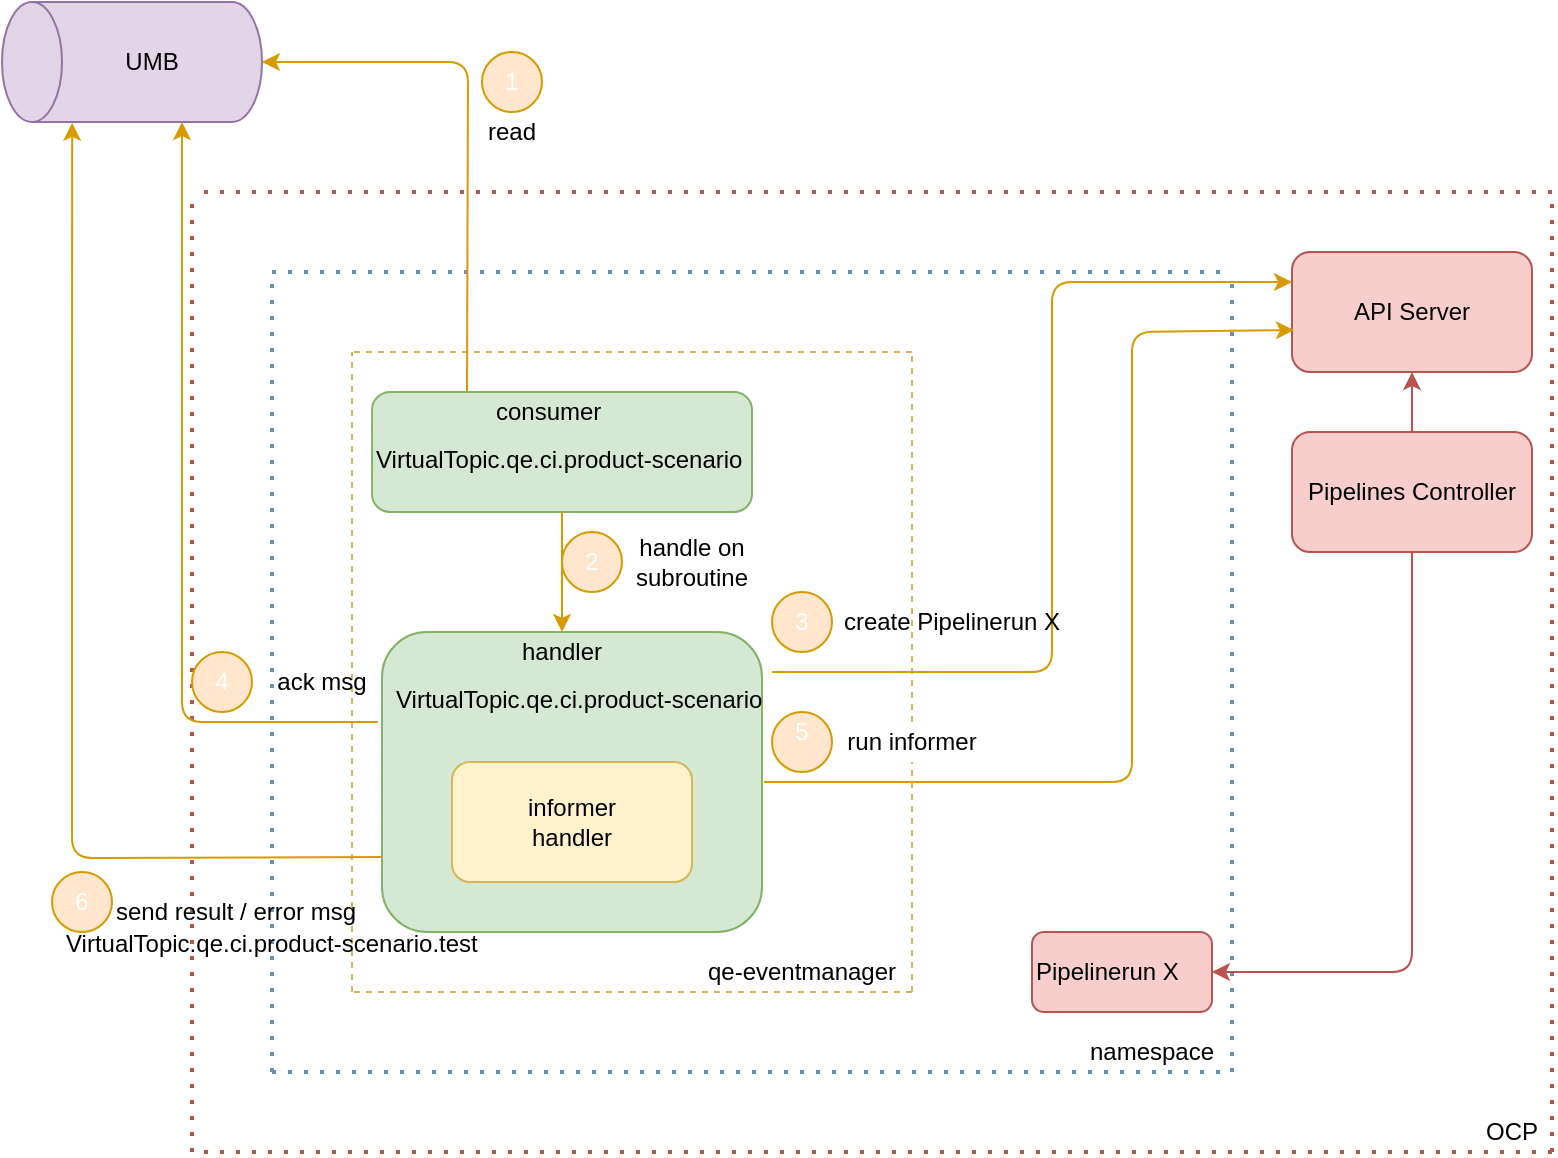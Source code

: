 <mxfile version="13.7.9" type="device"><diagram id="8F56yRmabu1QG0btZrIN" name="Page-1"><mxGraphModel dx="2031" dy="1204" grid="1" gridSize="10" guides="1" tooltips="1" connect="1" arrows="1" fold="1" page="1" pageScale="1" pageWidth="850" pageHeight="1100" math="0" shadow="0"><root><mxCell id="0"/><mxCell id="1" parent="0"/><mxCell id="IpBuqmSOcs71Uf1Q_ub5-35" value="" style="ellipse;whiteSpace=wrap;html=1;aspect=fixed;fillColor=#ffe6cc;strokeColor=#d79b00;" vertex="1" parent="1"><mxGeometry x="305" y="330" width="30" height="30" as="geometry"/></mxCell><mxCell id="IpBuqmSOcs71Uf1Q_ub5-1" value="" style="rounded=1;whiteSpace=wrap;html=1;fillColor=#d5e8d4;strokeColor=#82b366;" vertex="1" parent="1"><mxGeometry x="210" y="260" width="190" height="60" as="geometry"/></mxCell><mxCell id="IpBuqmSOcs71Uf1Q_ub5-2" value="consumer&amp;nbsp;" style="text;html=1;strokeColor=none;fillColor=none;align=center;verticalAlign=middle;whiteSpace=wrap;rounded=0;" vertex="1" parent="1"><mxGeometry x="280" y="260" width="40" height="20" as="geometry"/></mxCell><mxCell id="IpBuqmSOcs71Uf1Q_ub5-5" value="VirtualTopic.qe.ci.product-scenario" style="text;whiteSpace=wrap;html=1;" vertex="1" parent="1"><mxGeometry x="210" y="280" width="200" height="30" as="geometry"/></mxCell><mxCell id="IpBuqmSOcs71Uf1Q_ub5-7" value="" style="endArrow=none;dashed=1;html=1;dashPattern=1 3;strokeWidth=2;fillColor=#f8cecc;strokeColor=#b85450;" edge="1" parent="1"><mxGeometry width="50" height="50" relative="1" as="geometry"><mxPoint x="120" y="640" as="sourcePoint"/><mxPoint x="120" y="160" as="targetPoint"/></mxGeometry></mxCell><mxCell id="IpBuqmSOcs71Uf1Q_ub5-8" value="" style="endArrow=none;dashed=1;html=1;dashPattern=1 3;strokeWidth=2;fillColor=#f8cecc;strokeColor=#b85450;" edge="1" parent="1"><mxGeometry width="50" height="50" relative="1" as="geometry"><mxPoint x="800" y="160" as="sourcePoint"/><mxPoint x="120" y="160" as="targetPoint"/></mxGeometry></mxCell><mxCell id="IpBuqmSOcs71Uf1Q_ub5-9" value="" style="endArrow=none;dashed=1;html=1;dashPattern=1 3;strokeWidth=2;fillColor=#f8cecc;strokeColor=#b85450;" edge="1" parent="1"><mxGeometry width="50" height="50" relative="1" as="geometry"><mxPoint x="800" y="640" as="sourcePoint"/><mxPoint x="120" y="640" as="targetPoint"/></mxGeometry></mxCell><mxCell id="IpBuqmSOcs71Uf1Q_ub5-10" value="" style="endArrow=none;dashed=1;html=1;dashPattern=1 3;strokeWidth=2;fillColor=#f8cecc;strokeColor=#b85450;" edge="1" parent="1"><mxGeometry width="50" height="50" relative="1" as="geometry"><mxPoint x="800" y="640" as="sourcePoint"/><mxPoint x="800" y="160" as="targetPoint"/></mxGeometry></mxCell><mxCell id="IpBuqmSOcs71Uf1Q_ub5-11" value="" style="endArrow=none;dashed=1;html=1;dashPattern=1 3;strokeWidth=2;fillColor=#dae8fc;strokeColor=#6c8ebf;" edge="1" parent="1"><mxGeometry width="50" height="50" relative="1" as="geometry"><mxPoint x="160" y="600" as="sourcePoint"/><mxPoint x="160" y="200" as="targetPoint"/></mxGeometry></mxCell><mxCell id="IpBuqmSOcs71Uf1Q_ub5-12" value="" style="endArrow=none;dashed=1;html=1;dashPattern=1 3;strokeWidth=2;fillColor=#dae8fc;strokeColor=#6c8ebf;" edge="1" parent="1"><mxGeometry width="50" height="50" relative="1" as="geometry"><mxPoint x="160" y="200" as="sourcePoint"/><mxPoint x="640" y="200" as="targetPoint"/></mxGeometry></mxCell><mxCell id="IpBuqmSOcs71Uf1Q_ub5-13" value="" style="endArrow=none;dashed=1;html=1;dashPattern=1 3;strokeWidth=2;fillColor=#dae8fc;strokeColor=#6c8ebf;" edge="1" parent="1"><mxGeometry width="50" height="50" relative="1" as="geometry"><mxPoint x="160" y="600" as="sourcePoint"/><mxPoint x="640" y="600" as="targetPoint"/></mxGeometry></mxCell><mxCell id="IpBuqmSOcs71Uf1Q_ub5-14" value="" style="endArrow=none;dashed=1;html=1;dashPattern=1 3;strokeWidth=2;fillColor=#dae8fc;strokeColor=#6c8ebf;" edge="1" parent="1"><mxGeometry width="50" height="50" relative="1" as="geometry"><mxPoint x="640" y="600" as="sourcePoint"/><mxPoint x="640" y="200" as="targetPoint"/></mxGeometry></mxCell><mxCell id="IpBuqmSOcs71Uf1Q_ub5-15" value="" style="endArrow=none;dashed=1;html=1;fillColor=#fff2cc;strokeColor=#d6b656;" edge="1" parent="1"><mxGeometry width="50" height="50" relative="1" as="geometry"><mxPoint x="200" y="560" as="sourcePoint"/><mxPoint x="200" y="240" as="targetPoint"/></mxGeometry></mxCell><mxCell id="IpBuqmSOcs71Uf1Q_ub5-16" value="" style="endArrow=none;dashed=1;html=1;fillColor=#fff2cc;strokeColor=#d6b656;" edge="1" parent="1"><mxGeometry width="50" height="50" relative="1" as="geometry"><mxPoint x="480" y="240" as="sourcePoint"/><mxPoint x="200" y="240" as="targetPoint"/></mxGeometry></mxCell><mxCell id="IpBuqmSOcs71Uf1Q_ub5-17" value="" style="endArrow=none;dashed=1;html=1;fillColor=#fff2cc;strokeColor=#d6b656;" edge="1" parent="1"><mxGeometry width="50" height="50" relative="1" as="geometry"><mxPoint x="480" y="560" as="sourcePoint"/><mxPoint x="200" y="560" as="targetPoint"/></mxGeometry></mxCell><mxCell id="IpBuqmSOcs71Uf1Q_ub5-18" value="" style="endArrow=none;dashed=1;html=1;fillColor=#fff2cc;strokeColor=#d6b656;" edge="1" parent="1" source="IpBuqmSOcs71Uf1Q_ub5-59"><mxGeometry width="50" height="50" relative="1" as="geometry"><mxPoint x="480" y="560" as="sourcePoint"/><mxPoint x="480" y="240" as="targetPoint"/></mxGeometry></mxCell><mxCell id="IpBuqmSOcs71Uf1Q_ub5-19" value="" style="endArrow=classic;html=1;exitX=0.5;exitY=1;exitDx=0;exitDy=0;fillColor=#ffe6cc;strokeColor=#d79b00;" edge="1" parent="1" source="IpBuqmSOcs71Uf1Q_ub5-1"><mxGeometry width="50" height="50" relative="1" as="geometry"><mxPoint x="400" y="460" as="sourcePoint"/><mxPoint x="305" y="380" as="targetPoint"/></mxGeometry></mxCell><mxCell id="IpBuqmSOcs71Uf1Q_ub5-20" value="" style="rounded=1;whiteSpace=wrap;html=1;fillColor=#d5e8d4;strokeColor=#82b366;" vertex="1" parent="1"><mxGeometry x="215" y="380" width="190" height="150" as="geometry"/></mxCell><mxCell id="IpBuqmSOcs71Uf1Q_ub5-21" value="handler" style="text;html=1;strokeColor=none;fillColor=none;align=center;verticalAlign=middle;whiteSpace=wrap;rounded=0;" vertex="1" parent="1"><mxGeometry x="285" y="380" width="40" height="20" as="geometry"/></mxCell><mxCell id="IpBuqmSOcs71Uf1Q_ub5-22" value="VirtualTopic.qe.ci.product-scenario" style="text;whiteSpace=wrap;html=1;align=left;" vertex="1" parent="1"><mxGeometry x="220" y="400" width="190" height="30" as="geometry"/></mxCell><mxCell id="IpBuqmSOcs71Uf1Q_ub5-23" value="API Server" style="rounded=1;whiteSpace=wrap;html=1;fillColor=#f8cecc;strokeColor=#b85450;" vertex="1" parent="1"><mxGeometry x="670" y="190" width="120" height="60" as="geometry"/></mxCell><mxCell id="IpBuqmSOcs71Uf1Q_ub5-24" value="Pipelines Controller" style="rounded=1;whiteSpace=wrap;html=1;fillColor=#f8cecc;strokeColor=#b85450;" vertex="1" parent="1"><mxGeometry x="670" y="280" width="120" height="60" as="geometry"/></mxCell><mxCell id="IpBuqmSOcs71Uf1Q_ub5-25" value="qe-eventmanager" style="text;html=1;strokeColor=none;fillColor=none;align=center;verticalAlign=middle;whiteSpace=wrap;rounded=0;" vertex="1" parent="1"><mxGeometry x="370" y="540" width="110" height="20" as="geometry"/></mxCell><mxCell id="IpBuqmSOcs71Uf1Q_ub5-27" value="OCP" style="text;html=1;strokeColor=none;fillColor=none;align=center;verticalAlign=middle;whiteSpace=wrap;rounded=0;" vertex="1" parent="1"><mxGeometry x="760" y="620" width="40" height="20" as="geometry"/></mxCell><mxCell id="IpBuqmSOcs71Uf1Q_ub5-28" value="namespace" style="text;html=1;strokeColor=none;fillColor=none;align=center;verticalAlign=middle;whiteSpace=wrap;rounded=0;" vertex="1" parent="1"><mxGeometry x="580" y="580" width="40" height="20" as="geometry"/></mxCell><mxCell id="IpBuqmSOcs71Uf1Q_ub5-29" value="" style="shape=cylinder3;whiteSpace=wrap;html=1;boundedLbl=1;backgroundOutline=1;size=15;rotation=-90;fillColor=#e1d5e7;strokeColor=#9673a6;" vertex="1" parent="1"><mxGeometry x="60" y="30" width="60" height="130" as="geometry"/></mxCell><mxCell id="IpBuqmSOcs71Uf1Q_ub5-30" value="UMB" style="text;html=1;strokeColor=none;fillColor=none;align=center;verticalAlign=middle;whiteSpace=wrap;rounded=0;" vertex="1" parent="1"><mxGeometry x="80" y="85" width="40" height="20" as="geometry"/></mxCell><mxCell id="IpBuqmSOcs71Uf1Q_ub5-31" value="" style="endArrow=classic;html=1;exitX=0.25;exitY=0;exitDx=0;exitDy=0;entryX=0.5;entryY=1;entryDx=0;entryDy=0;entryPerimeter=0;fillColor=#ffe6cc;strokeColor=#d79b00;" edge="1" parent="1" source="IpBuqmSOcs71Uf1Q_ub5-1" target="IpBuqmSOcs71Uf1Q_ub5-29"><mxGeometry width="50" height="50" relative="1" as="geometry"><mxPoint x="400" y="340" as="sourcePoint"/><mxPoint x="450" y="290" as="targetPoint"/><Array as="points"><mxPoint x="258" y="95"/></Array></mxGeometry></mxCell><mxCell id="IpBuqmSOcs71Uf1Q_ub5-32" value="read" style="text;html=1;strokeColor=none;fillColor=none;align=center;verticalAlign=middle;whiteSpace=wrap;rounded=0;" vertex="1" parent="1"><mxGeometry x="260" y="120" width="40" height="20" as="geometry"/></mxCell><mxCell id="IpBuqmSOcs71Uf1Q_ub5-33" value="&lt;font color=&quot;#ffffff&quot;&gt;2&lt;/font&gt;" style="text;html=1;strokeColor=none;fillColor=none;align=center;verticalAlign=middle;whiteSpace=wrap;rounded=0;" vertex="1" parent="1"><mxGeometry x="300" y="335" width="40" height="20" as="geometry"/></mxCell><mxCell id="IpBuqmSOcs71Uf1Q_ub5-36" value="" style="ellipse;whiteSpace=wrap;html=1;aspect=fixed;fillColor=#ffe6cc;strokeColor=#d79b00;" vertex="1" parent="1"><mxGeometry x="265" y="90" width="30" height="30" as="geometry"/></mxCell><mxCell id="IpBuqmSOcs71Uf1Q_ub5-37" value="&lt;font color=&quot;#ffffff&quot;&gt;1&lt;/font&gt;" style="text;html=1;strokeColor=none;fillColor=none;align=center;verticalAlign=middle;whiteSpace=wrap;rounded=0;" vertex="1" parent="1"><mxGeometry x="260" y="95" width="40" height="20" as="geometry"/></mxCell><mxCell id="IpBuqmSOcs71Uf1Q_ub5-38" value="" style="ellipse;whiteSpace=wrap;html=1;aspect=fixed;fillColor=#ffe6cc;strokeColor=#d79b00;" vertex="1" parent="1"><mxGeometry x="50" y="500" width="30" height="30" as="geometry"/></mxCell><mxCell id="IpBuqmSOcs71Uf1Q_ub5-39" value="&lt;font color=&quot;#ffffff&quot;&gt;6&lt;/font&gt;" style="text;html=1;strokeColor=none;fillColor=none;align=center;verticalAlign=middle;whiteSpace=wrap;rounded=0;" vertex="1" parent="1"><mxGeometry x="45" y="505" width="40" height="20" as="geometry"/></mxCell><mxCell id="IpBuqmSOcs71Uf1Q_ub5-40" value="" style="endArrow=classic;html=1;exitX=1;exitY=0;exitDx=0;exitDy=0;entryX=0;entryY=0.25;entryDx=0;entryDy=0;fillColor=#ffe6cc;strokeColor=#d79b00;" edge="1" parent="1" source="IpBuqmSOcs71Uf1Q_ub5-22" target="IpBuqmSOcs71Uf1Q_ub5-23"><mxGeometry width="50" height="50" relative="1" as="geometry"><mxPoint x="420" y="380" as="sourcePoint"/><mxPoint x="450" y="290" as="targetPoint"/><Array as="points"><mxPoint x="550" y="400"/><mxPoint x="550" y="205"/></Array></mxGeometry></mxCell><mxCell id="IpBuqmSOcs71Uf1Q_ub5-41" value="handle on subroutine" style="text;html=1;strokeColor=none;fillColor=none;align=center;verticalAlign=middle;whiteSpace=wrap;rounded=0;" vertex="1" parent="1"><mxGeometry x="350" y="335" width="40" height="20" as="geometry"/></mxCell><mxCell id="IpBuqmSOcs71Uf1Q_ub5-42" value="" style="ellipse;whiteSpace=wrap;html=1;aspect=fixed;fillColor=#ffe6cc;strokeColor=#d79b00;" vertex="1" parent="1"><mxGeometry x="410" y="360" width="30" height="30" as="geometry"/></mxCell><mxCell id="IpBuqmSOcs71Uf1Q_ub5-43" value="&lt;font color=&quot;#ffffff&quot;&gt;3&lt;/font&gt;" style="text;html=1;strokeColor=none;fillColor=none;align=center;verticalAlign=middle;whiteSpace=wrap;rounded=0;" vertex="1" parent="1"><mxGeometry x="405" y="365" width="40" height="20" as="geometry"/></mxCell><mxCell id="IpBuqmSOcs71Uf1Q_ub5-44" value="create Pipelinerun X" style="text;html=1;strokeColor=none;fillColor=none;align=center;verticalAlign=middle;whiteSpace=wrap;rounded=0;" vertex="1" parent="1"><mxGeometry x="440" y="365" width="120" height="20" as="geometry"/></mxCell><mxCell id="IpBuqmSOcs71Uf1Q_ub5-45" value="" style="ellipse;whiteSpace=wrap;html=1;aspect=fixed;fillColor=#ffe6cc;strokeColor=#d79b00;" vertex="1" parent="1"><mxGeometry x="120" y="390" width="30" height="30" as="geometry"/></mxCell><mxCell id="IpBuqmSOcs71Uf1Q_ub5-46" value="&lt;font color=&quot;#ffffff&quot;&gt;4&lt;/font&gt;" style="text;html=1;strokeColor=none;fillColor=none;align=center;verticalAlign=middle;whiteSpace=wrap;rounded=0;" vertex="1" parent="1"><mxGeometry x="115" y="395" width="40" height="20" as="geometry"/></mxCell><mxCell id="IpBuqmSOcs71Uf1Q_ub5-47" value="" style="endArrow=classic;html=1;entryX=0;entryY=0;entryDx=0;entryDy=90;fillColor=#ffe6cc;strokeColor=#d79b00;entryPerimeter=0;" edge="1" parent="1" target="IpBuqmSOcs71Uf1Q_ub5-29"><mxGeometry width="50" height="50" relative="1" as="geometry"><mxPoint x="213" y="425" as="sourcePoint"/><mxPoint x="680" y="215" as="targetPoint"/><Array as="points"><mxPoint x="115" y="425"/></Array></mxGeometry></mxCell><mxCell id="IpBuqmSOcs71Uf1Q_ub5-48" value="ack msg" style="text;html=1;strokeColor=none;fillColor=none;align=center;verticalAlign=middle;whiteSpace=wrap;rounded=0;" vertex="1" parent="1"><mxGeometry x="155" y="395" width="60" height="20" as="geometry"/></mxCell><mxCell id="IpBuqmSOcs71Uf1Q_ub5-49" value="Pipelinerun X" style="rounded=1;whiteSpace=wrap;html=1;align=left;fillColor=#f8cecc;strokeColor=#b85450;" vertex="1" parent="1"><mxGeometry x="540" y="530" width="90" height="40" as="geometry"/></mxCell><mxCell id="IpBuqmSOcs71Uf1Q_ub5-54" value="" style="endArrow=classic;html=1;exitX=0.5;exitY=1;exitDx=0;exitDy=0;entryX=1;entryY=0.5;entryDx=0;entryDy=0;fillColor=#f8cecc;strokeColor=#b85450;" edge="1" parent="1" source="IpBuqmSOcs71Uf1Q_ub5-24" target="IpBuqmSOcs71Uf1Q_ub5-49"><mxGeometry width="50" height="50" relative="1" as="geometry"><mxPoint x="400" y="320" as="sourcePoint"/><mxPoint x="450" y="270" as="targetPoint"/><Array as="points"><mxPoint x="730" y="550"/></Array></mxGeometry></mxCell><mxCell id="IpBuqmSOcs71Uf1Q_ub5-55" value="" style="endArrow=classic;html=1;entryX=0.5;entryY=1;entryDx=0;entryDy=0;exitX=0.5;exitY=0;exitDx=0;exitDy=0;fillColor=#f8cecc;strokeColor=#b85450;" edge="1" parent="1" source="IpBuqmSOcs71Uf1Q_ub5-24" target="IpBuqmSOcs71Uf1Q_ub5-23"><mxGeometry width="50" height="50" relative="1" as="geometry"><mxPoint x="400" y="320" as="sourcePoint"/><mxPoint x="450" y="270" as="targetPoint"/></mxGeometry></mxCell><mxCell id="IpBuqmSOcs71Uf1Q_ub5-56" value="" style="ellipse;whiteSpace=wrap;html=1;aspect=fixed;fillColor=#ffe6cc;strokeColor=#d79b00;" vertex="1" parent="1"><mxGeometry x="410" y="420" width="30" height="30" as="geometry"/></mxCell><mxCell id="IpBuqmSOcs71Uf1Q_ub5-57" value="&lt;font color=&quot;#ffffff&quot;&gt;5&lt;/font&gt;" style="text;html=1;strokeColor=none;fillColor=none;align=center;verticalAlign=middle;whiteSpace=wrap;rounded=0;" vertex="1" parent="1"><mxGeometry x="405" y="420" width="40" height="20" as="geometry"/></mxCell><mxCell id="IpBuqmSOcs71Uf1Q_ub5-58" value="" style="endArrow=classic;html=1;entryX=0.008;entryY=0.65;entryDx=0;entryDy=0;fillColor=#ffe6cc;strokeColor=#d79b00;entryPerimeter=0;" edge="1" parent="1" target="IpBuqmSOcs71Uf1Q_ub5-23"><mxGeometry width="50" height="50" relative="1" as="geometry"><mxPoint x="406" y="455" as="sourcePoint"/><mxPoint x="680" y="215" as="targetPoint"/><Array as="points"><mxPoint x="590" y="455"/><mxPoint x="590" y="230"/></Array></mxGeometry></mxCell><mxCell id="IpBuqmSOcs71Uf1Q_ub5-59" value="run informer" style="text;html=1;strokeColor=none;fillColor=none;align=center;verticalAlign=middle;whiteSpace=wrap;rounded=0;" vertex="1" parent="1"><mxGeometry x="445" y="425" width="70" height="20" as="geometry"/></mxCell><mxCell id="IpBuqmSOcs71Uf1Q_ub5-60" value="" style="endArrow=none;dashed=1;html=1;fillColor=#fff2cc;strokeColor=#d6b656;" edge="1" parent="1" target="IpBuqmSOcs71Uf1Q_ub5-59"><mxGeometry width="50" height="50" relative="1" as="geometry"><mxPoint x="480" y="560" as="sourcePoint"/><mxPoint x="480" y="240" as="targetPoint"/></mxGeometry></mxCell><mxCell id="IpBuqmSOcs71Uf1Q_ub5-61" value="" style="rounded=1;whiteSpace=wrap;html=1;align=left;fillColor=#fff2cc;strokeColor=#d6b656;" vertex="1" parent="1"><mxGeometry x="250" y="445" width="120" height="60" as="geometry"/></mxCell><mxCell id="IpBuqmSOcs71Uf1Q_ub5-62" value="informer handler" style="text;html=1;strokeColor=none;fillColor=none;align=center;verticalAlign=middle;whiteSpace=wrap;rounded=0;" vertex="1" parent="1"><mxGeometry x="290" y="465" width="40" height="20" as="geometry"/></mxCell><mxCell id="IpBuqmSOcs71Uf1Q_ub5-63" value="" style="endArrow=classic;html=1;fillColor=#ffe6cc;strokeColor=#d79b00;exitX=0;exitY=0.75;exitDx=0;exitDy=0;entryX=-0.007;entryY=0.27;entryDx=0;entryDy=0;entryPerimeter=0;" edge="1" parent="1" source="IpBuqmSOcs71Uf1Q_ub5-20" target="IpBuqmSOcs71Uf1Q_ub5-29"><mxGeometry width="50" height="50" relative="1" as="geometry"><mxPoint x="416" y="465" as="sourcePoint"/><mxPoint x="60" y="130" as="targetPoint"/><Array as="points"><mxPoint x="60" y="493"/><mxPoint x="60" y="250"/></Array></mxGeometry></mxCell><mxCell id="IpBuqmSOcs71Uf1Q_ub5-64" value="send result / error msg" style="text;html=1;strokeColor=none;fillColor=none;align=left;verticalAlign=middle;whiteSpace=wrap;rounded=0;" vertex="1" parent="1"><mxGeometry x="80" y="510" width="125" height="20" as="geometry"/></mxCell><mxCell id="IpBuqmSOcs71Uf1Q_ub5-65" value="&lt;p&gt;&lt;b style=&quot;font-weight: normal&quot; id=&quot;docs-internal-guid-bfe7fab8-7fff-4696-f33d-88a6f80ce69d&quot;&gt;&lt;span style=&quot;color: rgb(0 , 0 , 0) ; background-color: transparent ; font-weight: 400 ; font-style: normal ; font-variant: normal ; text-decoration: none ; vertical-align: baseline&quot;&gt;&lt;font style=&quot;font-size: 12px&quot;&gt;VirtualTopic.qe.ci.product-scenario.test&lt;/font&gt;&lt;/span&gt;&lt;/b&gt;&lt;/p&gt;" style="text;whiteSpace=wrap;html=1;" vertex="1" parent="1"><mxGeometry x="55" y="510" width="210" height="15" as="geometry"/></mxCell></root></mxGraphModel></diagram></mxfile>